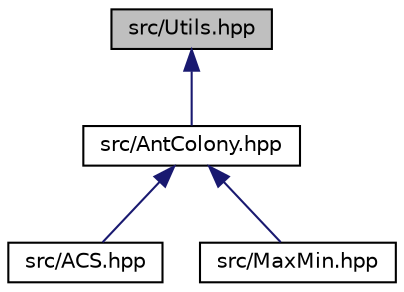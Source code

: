 digraph "src/Utils.hpp"
{
  edge [fontname="Helvetica",fontsize="10",labelfontname="Helvetica",labelfontsize="10"];
  node [fontname="Helvetica",fontsize="10",shape=record];
  Node1 [label="src/Utils.hpp",height=0.2,width=0.4,color="black", fillcolor="grey75", style="filled", fontcolor="black"];
  Node1 -> Node2 [dir="back",color="midnightblue",fontsize="10",style="solid"];
  Node2 [label="src/AntColony.hpp",height=0.2,width=0.4,color="black", fillcolor="white", style="filled",URL="$AntColony_8hpp.html",tooltip="definition of the virtual class AntColony "];
  Node2 -> Node3 [dir="back",color="midnightblue",fontsize="10",style="solid"];
  Node3 [label="src/ACS.hpp",height=0.2,width=0.4,color="black", fillcolor="white", style="filled",URL="$ACS_8hpp.html",tooltip="definition of the class ACS (Ant Colony System) "];
  Node2 -> Node4 [dir="back",color="midnightblue",fontsize="10",style="solid"];
  Node4 [label="src/MaxMin.hpp",height=0.2,width=0.4,color="black", fillcolor="white", style="filled",URL="$MaxMin_8hpp.html",tooltip="definition of a class MaxMin "];
}
